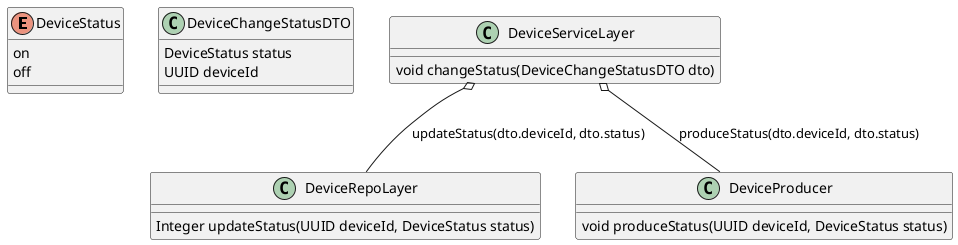 @startuml
title Умный дом Code Diagram

@startuml
enum DeviceStatus
DeviceStatus : on
DeviceStatus : off

DeviceChangeStatusDTO : DeviceStatus status
DeviceChangeStatusDTO : UUID deviceId

DeviceServiceLayer o-- DeviceRepoLayer : updateStatus(dto.deviceId, dto.status)
DeviceServiceLayer o-- DeviceProducer : produceStatus(dto.deviceId, dto.status)

DeviceServiceLayer : void changeStatus(DeviceChangeStatusDTO dto)
DeviceRepoLayer : Integer updateStatus(UUID deviceId, DeviceStatus status)
DeviceProducer : void produceStatus(UUID deviceId, DeviceStatus status)

@enduml
